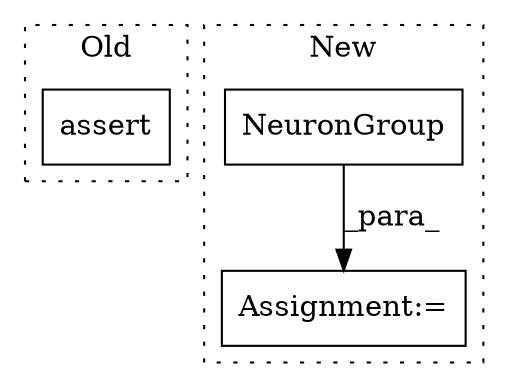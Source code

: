digraph G {
subgraph cluster0 {
1 [label="assert" a="32" s="4084,4143" l="14,1" shape="box"];
label = "Old";
style="dotted";
}
subgraph cluster1 {
2 [label="NeuronGroup" a="32" s="4354,4374" l="12,1" shape="box"];
3 [label="Assignment:=" a="7" s="4353" l="1" shape="box"];
label = "New";
style="dotted";
}
2 -> 3 [label="_para_"];
}